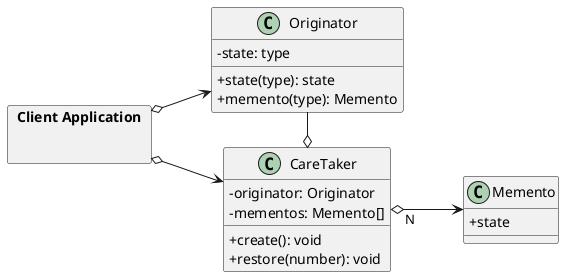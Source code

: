 @startuml

left to right direction

skinparam DefaultTextAlignment center
skinparam ClassAttributeIconSize 0
skinparam PackageStyle rectangle

package "Client Application" as ClientApplication {}

class Originator {
    - state: type
    + state(type): state
    + memento(type): Memento
}

class CareTaker {
    - originator: Originator
    - mementos: Memento[]
    + create(): void
    + restore(number): void
}

class Memento {
    + state
}

ClientApplication o--> Originator
ClientApplication o--> CareTaker

CareTaker "  N" o-down-> Memento

Originator -right-o CareTaker

